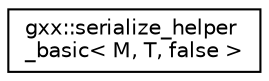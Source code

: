 digraph "Graphical Class Hierarchy"
{
  edge [fontname="Helvetica",fontsize="10",labelfontname="Helvetica",labelfontsize="10"];
  node [fontname="Helvetica",fontsize="10",shape=record];
  rankdir="LR";
  Node1 [label="gxx::serialize_helper\l_basic\< M, T, false \>",height=0.2,width=0.4,color="black", fillcolor="white", style="filled",URL="$structgxx_1_1serialize__helper__basic_3_01M_00_01T_00_01false_01_4.html"];
}
